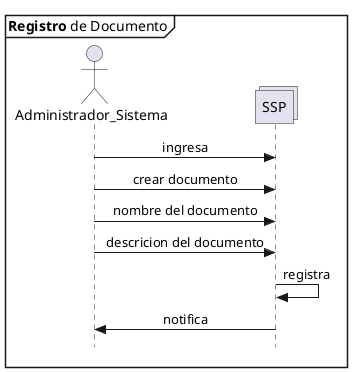 @startuml Registrar_Documento
skinparam Style strictuml
skinparam SequenceMessageAlignment center

mainframe **Registro** de Documento

actor Administrador_Sistema as admin
collections SSP 

admin -> SSP : ingresa
admin -> SSP : crear documento
admin -> SSP : nombre del documento
admin -> SSP : descricion del documento
SSP -> SSP : registra
SSP -> admin : notifica 

@enduml
